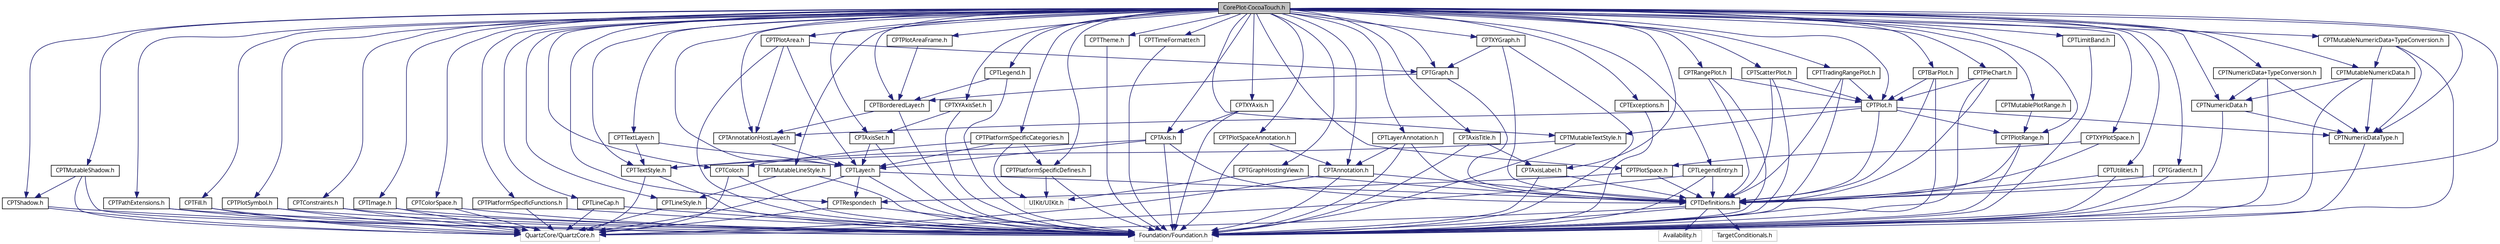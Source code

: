 digraph G
{
  bgcolor="transparent";
  edge [fontname="Lucinda Grande",fontsize="10",labelfontname="Lucinda Grande",labelfontsize="10"];
  node [fontname="Lucinda Grande",fontsize="10",shape=record];
  Node1 [label="CorePlot-CocoaTouch.h",height=0.2,width=0.4,color="black", fillcolor="grey75", style="filled" fontcolor="black"];
  Node1 -> Node2 [color="midnightblue",fontsize="10",style="solid",fontname="Lucinda Grande"];
  Node2 [label="CPTAnnotation.h",height=0.2,width=0.4,color="black",URL="$_c_p_t_annotation_8h.html"];
  Node2 -> Node3 [color="midnightblue",fontsize="10",style="solid",fontname="Lucinda Grande"];
  Node3 [label="CPTDefinitions.h",height=0.2,width=0.4,color="black",URL="$_c_p_t_definitions_8h.html"];
  Node3 -> Node4 [color="midnightblue",fontsize="10",style="solid",fontname="Lucinda Grande"];
  Node4 [label="QuartzCore/QuartzCore.h",height=0.2,width=0.4,color="grey75"];
  Node3 -> Node5 [color="midnightblue",fontsize="10",style="solid",fontname="Lucinda Grande"];
  Node5 [label="Availability.h",height=0.2,width=0.4,color="grey75"];
  Node3 -> Node6 [color="midnightblue",fontsize="10",style="solid",fontname="Lucinda Grande"];
  Node6 [label="TargetConditionals.h",height=0.2,width=0.4,color="grey75"];
  Node3 -> Node7 [color="midnightblue",fontsize="10",style="solid",fontname="Lucinda Grande"];
  Node7 [label="Foundation/Foundation.h",height=0.2,width=0.4,color="grey75"];
  Node2 -> Node7 [color="midnightblue",fontsize="10",style="solid",fontname="Lucinda Grande"];
  Node2 -> Node4 [color="midnightblue",fontsize="10",style="solid",fontname="Lucinda Grande"];
  Node1 -> Node8 [color="midnightblue",fontsize="10",style="solid",fontname="Lucinda Grande"];
  Node8 [label="CPTAnnotationHostLayer.h",height=0.2,width=0.4,color="black",URL="$_c_p_t_annotation_host_layer_8h.html"];
  Node8 -> Node9 [color="midnightblue",fontsize="10",style="solid",fontname="Lucinda Grande"];
  Node9 [label="CPTLayer.h",height=0.2,width=0.4,color="black",URL="$_c_p_t_layer_8h.html"];
  Node9 -> Node10 [color="midnightblue",fontsize="10",style="solid",fontname="Lucinda Grande"];
  Node10 [label="CPTResponder.h",height=0.2,width=0.4,color="black",URL="$_c_p_t_responder_8h.html"];
  Node10 -> Node4 [color="midnightblue",fontsize="10",style="solid",fontname="Lucinda Grande"];
  Node10 -> Node7 [color="midnightblue",fontsize="10",style="solid",fontname="Lucinda Grande"];
  Node9 -> Node7 [color="midnightblue",fontsize="10",style="solid",fontname="Lucinda Grande"];
  Node9 -> Node4 [color="midnightblue",fontsize="10",style="solid",fontname="Lucinda Grande"];
  Node9 -> Node3 [color="midnightblue",fontsize="10",style="solid",fontname="Lucinda Grande"];
  Node1 -> Node11 [color="midnightblue",fontsize="10",style="solid",fontname="Lucinda Grande"];
  Node11 [label="CPTAxis.h",height=0.2,width=0.4,color="black",URL="$_c_p_t_axis_8h.html"];
  Node11 -> Node3 [color="midnightblue",fontsize="10",style="solid",fontname="Lucinda Grande"];
  Node11 -> Node9 [color="midnightblue",fontsize="10",style="solid",fontname="Lucinda Grande"];
  Node11 -> Node12 [color="midnightblue",fontsize="10",style="solid",fontname="Lucinda Grande"];
  Node12 [label="CPTTextStyle.h",height=0.2,width=0.4,color="black",URL="$_c_p_t_text_style_8h.html"];
  Node12 -> Node4 [color="midnightblue",fontsize="10",style="solid",fontname="Lucinda Grande"];
  Node12 -> Node7 [color="midnightblue",fontsize="10",style="solid",fontname="Lucinda Grande"];
  Node11 -> Node7 [color="midnightblue",fontsize="10",style="solid",fontname="Lucinda Grande"];
  Node1 -> Node13 [color="midnightblue",fontsize="10",style="solid",fontname="Lucinda Grande"];
  Node13 [label="CPTAxisLabel.h",height=0.2,width=0.4,color="black",URL="$_c_p_t_axis_label_8h.html"];
  Node13 -> Node7 [color="midnightblue",fontsize="10",style="solid",fontname="Lucinda Grande"];
  Node13 -> Node3 [color="midnightblue",fontsize="10",style="solid",fontname="Lucinda Grande"];
  Node1 -> Node14 [color="midnightblue",fontsize="10",style="solid",fontname="Lucinda Grande"];
  Node14 [label="CPTAxisSet.h",height=0.2,width=0.4,color="black",URL="$_c_p_t_axis_set_8h.html"];
  Node14 -> Node7 [color="midnightblue",fontsize="10",style="solid",fontname="Lucinda Grande"];
  Node14 -> Node9 [color="midnightblue",fontsize="10",style="solid",fontname="Lucinda Grande"];
  Node1 -> Node15 [color="midnightblue",fontsize="10",style="solid",fontname="Lucinda Grande"];
  Node15 [label="CPTAxisTitle.h",height=0.2,width=0.4,color="black",URL="$_c_p_t_axis_title_8h.html"];
  Node15 -> Node7 [color="midnightblue",fontsize="10",style="solid",fontname="Lucinda Grande"];
  Node15 -> Node13 [color="midnightblue",fontsize="10",style="solid",fontname="Lucinda Grande"];
  Node1 -> Node16 [color="midnightblue",fontsize="10",style="solid",fontname="Lucinda Grande"];
  Node16 [label="CPTBarPlot.h",height=0.2,width=0.4,color="black",URL="$_c_p_t_bar_plot_8h.html"];
  Node16 -> Node3 [color="midnightblue",fontsize="10",style="solid",fontname="Lucinda Grande"];
  Node16 -> Node17 [color="midnightblue",fontsize="10",style="solid",fontname="Lucinda Grande"];
  Node17 [label="CPTPlot.h",height=0.2,width=0.4,color="black",URL="$_c_p_t_plot_8h.html"];
  Node17 -> Node3 [color="midnightblue",fontsize="10",style="solid",fontname="Lucinda Grande"];
  Node17 -> Node18 [color="midnightblue",fontsize="10",style="solid",fontname="Lucinda Grande"];
  Node18 [label="CPTMutableTextStyle.h",height=0.2,width=0.4,color="black",URL="$_c_p_t_mutable_text_style_8h.html"];
  Node18 -> Node7 [color="midnightblue",fontsize="10",style="solid",fontname="Lucinda Grande"];
  Node18 -> Node12 [color="midnightblue",fontsize="10",style="solid",fontname="Lucinda Grande"];
  Node17 -> Node19 [color="midnightblue",fontsize="10",style="solid",fontname="Lucinda Grande"];
  Node19 [label="CPTNumericDataType.h",height=0.2,width=0.4,color="black",URL="$_c_p_t_numeric_data_type_8h.html"];
  Node19 -> Node7 [color="midnightblue",fontsize="10",style="solid",fontname="Lucinda Grande"];
  Node17 -> Node20 [color="midnightblue",fontsize="10",style="solid",fontname="Lucinda Grande"];
  Node20 [label="CPTPlotRange.h",height=0.2,width=0.4,color="black",URL="$_c_p_t_plot_range_8h.html"];
  Node20 -> Node7 [color="midnightblue",fontsize="10",style="solid",fontname="Lucinda Grande"];
  Node20 -> Node3 [color="midnightblue",fontsize="10",style="solid",fontname="Lucinda Grande"];
  Node17 -> Node8 [color="midnightblue",fontsize="10",style="solid",fontname="Lucinda Grande"];
  Node16 -> Node7 [color="midnightblue",fontsize="10",style="solid",fontname="Lucinda Grande"];
  Node1 -> Node21 [color="midnightblue",fontsize="10",style="solid",fontname="Lucinda Grande"];
  Node21 [label="CPTBorderedLayer.h",height=0.2,width=0.4,color="black",URL="$_c_p_t_bordered_layer_8h.html"];
  Node21 -> Node7 [color="midnightblue",fontsize="10",style="solid",fontname="Lucinda Grande"];
  Node21 -> Node8 [color="midnightblue",fontsize="10",style="solid",fontname="Lucinda Grande"];
  Node1 -> Node22 [color="midnightblue",fontsize="10",style="solid",fontname="Lucinda Grande"];
  Node22 [label="CPTColor.h",height=0.2,width=0.4,color="black",URL="$_c_p_t_color_8h.html"];
  Node22 -> Node4 [color="midnightblue",fontsize="10",style="solid",fontname="Lucinda Grande"];
  Node22 -> Node7 [color="midnightblue",fontsize="10",style="solid",fontname="Lucinda Grande"];
  Node1 -> Node23 [color="midnightblue",fontsize="10",style="solid",fontname="Lucinda Grande"];
  Node23 [label="CPTColorSpace.h",height=0.2,width=0.4,color="black",URL="$_c_p_t_color_space_8h.html"];
  Node23 -> Node4 [color="midnightblue",fontsize="10",style="solid",fontname="Lucinda Grande"];
  Node23 -> Node7 [color="midnightblue",fontsize="10",style="solid",fontname="Lucinda Grande"];
  Node1 -> Node24 [color="midnightblue",fontsize="10",style="solid",fontname="Lucinda Grande"];
  Node24 [label="CPTConstraints.h",height=0.2,width=0.4,color="black",URL="$_c_p_t_constraints_8h.html"];
  Node24 -> Node7 [color="midnightblue",fontsize="10",style="solid",fontname="Lucinda Grande"];
  Node24 -> Node4 [color="midnightblue",fontsize="10",style="solid",fontname="Lucinda Grande"];
  Node1 -> Node3 [color="midnightblue",fontsize="10",style="solid",fontname="Lucinda Grande"];
  Node1 -> Node25 [color="midnightblue",fontsize="10",style="solid",fontname="Lucinda Grande"];
  Node25 [label="CPTExceptions.h",height=0.2,width=0.4,color="black",URL="$_c_p_t_exceptions_8h.html"];
  Node25 -> Node7 [color="midnightblue",fontsize="10",style="solid",fontname="Lucinda Grande"];
  Node1 -> Node26 [color="midnightblue",fontsize="10",style="solid",fontname="Lucinda Grande"];
  Node26 [label="CPTFill.h",height=0.2,width=0.4,color="black",URL="$_c_p_t_fill_8h.html"];
  Node26 -> Node4 [color="midnightblue",fontsize="10",style="solid",fontname="Lucinda Grande"];
  Node26 -> Node7 [color="midnightblue",fontsize="10",style="solid",fontname="Lucinda Grande"];
  Node1 -> Node27 [color="midnightblue",fontsize="10",style="solid",fontname="Lucinda Grande"];
  Node27 [label="CPTGradient.h",height=0.2,width=0.4,color="black",URL="$_c_p_t_gradient_8h.html"];
  Node27 -> Node3 [color="midnightblue",fontsize="10",style="solid",fontname="Lucinda Grande"];
  Node27 -> Node7 [color="midnightblue",fontsize="10",style="solid",fontname="Lucinda Grande"];
  Node1 -> Node28 [color="midnightblue",fontsize="10",style="solid",fontname="Lucinda Grande"];
  Node28 [label="CPTGraph.h",height=0.2,width=0.4,color="black",URL="$_c_p_t_graph_8h.html"];
  Node28 -> Node21 [color="midnightblue",fontsize="10",style="solid",fontname="Lucinda Grande"];
  Node28 -> Node3 [color="midnightblue",fontsize="10",style="solid",fontname="Lucinda Grande"];
  Node1 -> Node29 [color="midnightblue",fontsize="10",style="solid",fontname="Lucinda Grande"];
  Node29 [label="CPTGraphHostingView.h",height=0.2,width=0.4,color="black",URL="$_c_p_t_graph_hosting_view_8h.html"];
  Node29 -> Node3 [color="midnightblue",fontsize="10",style="solid",fontname="Lucinda Grande"];
  Node29 -> Node30 [color="midnightblue",fontsize="10",style="solid",fontname="Lucinda Grande"];
  Node30 [label="UIKit/UIKit.h",height=0.2,width=0.4,color="grey75"];
  Node1 -> Node31 [color="midnightblue",fontsize="10",style="solid",fontname="Lucinda Grande"];
  Node31 [label="CPTImage.h",height=0.2,width=0.4,color="black",URL="$_c_p_t_image_8h.html"];
  Node31 -> Node4 [color="midnightblue",fontsize="10",style="solid",fontname="Lucinda Grande"];
  Node31 -> Node7 [color="midnightblue",fontsize="10",style="solid",fontname="Lucinda Grande"];
  Node1 -> Node9 [color="midnightblue",fontsize="10",style="solid",fontname="Lucinda Grande"];
  Node1 -> Node32 [color="midnightblue",fontsize="10",style="solid",fontname="Lucinda Grande"];
  Node32 [label="CPTLayerAnnotation.h",height=0.2,width=0.4,color="black",URL="$_c_p_t_layer_annotation_8h.html"];
  Node32 -> Node3 [color="midnightblue",fontsize="10",style="solid",fontname="Lucinda Grande"];
  Node32 -> Node7 [color="midnightblue",fontsize="10",style="solid",fontname="Lucinda Grande"];
  Node32 -> Node2 [color="midnightblue",fontsize="10",style="solid",fontname="Lucinda Grande"];
  Node1 -> Node33 [color="midnightblue",fontsize="10",style="solid",fontname="Lucinda Grande"];
  Node33 [label="CPTLegend.h",height=0.2,width=0.4,color="black",URL="$_c_p_t_legend_8h.html"];
  Node33 -> Node7 [color="midnightblue",fontsize="10",style="solid",fontname="Lucinda Grande"];
  Node33 -> Node21 [color="midnightblue",fontsize="10",style="solid",fontname="Lucinda Grande"];
  Node1 -> Node34 [color="midnightblue",fontsize="10",style="solid",fontname="Lucinda Grande"];
  Node34 [label="CPTLegendEntry.h",height=0.2,width=0.4,color="black",URL="$_c_p_t_legend_entry_8h.html"];
  Node34 -> Node7 [color="midnightblue",fontsize="10",style="solid",fontname="Lucinda Grande"];
  Node34 -> Node4 [color="midnightblue",fontsize="10",style="solid",fontname="Lucinda Grande"];
  Node34 -> Node3 [color="midnightblue",fontsize="10",style="solid",fontname="Lucinda Grande"];
  Node1 -> Node35 [color="midnightblue",fontsize="10",style="solid",fontname="Lucinda Grande"];
  Node35 [label="CPTLimitBand.h",height=0.2,width=0.4,color="black",URL="$_c_p_t_limit_band_8h.html"];
  Node35 -> Node7 [color="midnightblue",fontsize="10",style="solid",fontname="Lucinda Grande"];
  Node1 -> Node36 [color="midnightblue",fontsize="10",style="solid",fontname="Lucinda Grande"];
  Node36 [label="CPTLineCap.h",height=0.2,width=0.4,color="black",URL="$_c_p_t_line_cap_8h.html"];
  Node36 -> Node4 [color="midnightblue",fontsize="10",style="solid",fontname="Lucinda Grande"];
  Node36 -> Node7 [color="midnightblue",fontsize="10",style="solid",fontname="Lucinda Grande"];
  Node1 -> Node37 [color="midnightblue",fontsize="10",style="solid",fontname="Lucinda Grande"];
  Node37 [label="CPTLineStyle.h",height=0.2,width=0.4,color="black",URL="$_c_p_t_line_style_8h.html"];
  Node37 -> Node4 [color="midnightblue",fontsize="10",style="solid",fontname="Lucinda Grande"];
  Node37 -> Node7 [color="midnightblue",fontsize="10",style="solid",fontname="Lucinda Grande"];
  Node1 -> Node38 [color="midnightblue",fontsize="10",style="solid",fontname="Lucinda Grande"];
  Node38 [label="CPTMutableLineStyle.h",height=0.2,width=0.4,color="black",URL="$_c_p_t_mutable_line_style_8h.html"];
  Node38 -> Node7 [color="midnightblue",fontsize="10",style="solid",fontname="Lucinda Grande"];
  Node38 -> Node37 [color="midnightblue",fontsize="10",style="solid",fontname="Lucinda Grande"];
  Node1 -> Node39 [color="midnightblue",fontsize="10",style="solid",fontname="Lucinda Grande"];
  Node39 [label="CPTMutableNumericData.h",height=0.2,width=0.4,color="black",URL="$_c_p_t_mutable_numeric_data_8h.html"];
  Node39 -> Node19 [color="midnightblue",fontsize="10",style="solid",fontname="Lucinda Grande"];
  Node39 -> Node7 [color="midnightblue",fontsize="10",style="solid",fontname="Lucinda Grande"];
  Node39 -> Node40 [color="midnightblue",fontsize="10",style="solid",fontname="Lucinda Grande"];
  Node40 [label="CPTNumericData.h",height=0.2,width=0.4,color="black",URL="$_c_p_t_numeric_data_8h.html"];
  Node40 -> Node7 [color="midnightblue",fontsize="10",style="solid",fontname="Lucinda Grande"];
  Node40 -> Node19 [color="midnightblue",fontsize="10",style="solid",fontname="Lucinda Grande"];
  Node1 -> Node41 [color="midnightblue",fontsize="10",style="solid",fontname="Lucinda Grande"];
  Node41 [label="CPTMutableNumericData+TypeConversion.h",height=0.2,width=0.4,color="black",URL="$_c_p_t_mutable_numeric_data_09_type_conversion_8h.html"];
  Node41 -> Node39 [color="midnightblue",fontsize="10",style="solid",fontname="Lucinda Grande"];
  Node41 -> Node19 [color="midnightblue",fontsize="10",style="solid",fontname="Lucinda Grande"];
  Node41 -> Node7 [color="midnightblue",fontsize="10",style="solid",fontname="Lucinda Grande"];
  Node1 -> Node42 [color="midnightblue",fontsize="10",style="solid",fontname="Lucinda Grande"];
  Node42 [label="CPTMutablePlotRange.h",height=0.2,width=0.4,color="black",URL="$_c_p_t_mutable_plot_range_8h.html"];
  Node42 -> Node20 [color="midnightblue",fontsize="10",style="solid",fontname="Lucinda Grande"];
  Node1 -> Node43 [color="midnightblue",fontsize="10",style="solid",fontname="Lucinda Grande"];
  Node43 [label="CPTMutableShadow.h",height=0.2,width=0.4,color="black",URL="$_c_p_t_mutable_shadow_8h.html"];
  Node43 -> Node44 [color="midnightblue",fontsize="10",style="solid",fontname="Lucinda Grande"];
  Node44 [label="CPTShadow.h",height=0.2,width=0.4,color="black",URL="$_c_p_t_shadow_8h.html"];
  Node44 -> Node4 [color="midnightblue",fontsize="10",style="solid",fontname="Lucinda Grande"];
  Node44 -> Node7 [color="midnightblue",fontsize="10",style="solid",fontname="Lucinda Grande"];
  Node43 -> Node7 [color="midnightblue",fontsize="10",style="solid",fontname="Lucinda Grande"];
  Node43 -> Node4 [color="midnightblue",fontsize="10",style="solid",fontname="Lucinda Grande"];
  Node1 -> Node18 [color="midnightblue",fontsize="10",style="solid",fontname="Lucinda Grande"];
  Node1 -> Node40 [color="midnightblue",fontsize="10",style="solid",fontname="Lucinda Grande"];
  Node1 -> Node45 [color="midnightblue",fontsize="10",style="solid",fontname="Lucinda Grande"];
  Node45 [label="CPTNumericData+TypeConversion.h",height=0.2,width=0.4,color="black",URL="$_c_p_t_numeric_data_09_type_conversion_8h.html"];
  Node45 -> Node19 [color="midnightblue",fontsize="10",style="solid",fontname="Lucinda Grande"];
  Node45 -> Node7 [color="midnightblue",fontsize="10",style="solid",fontname="Lucinda Grande"];
  Node45 -> Node40 [color="midnightblue",fontsize="10",style="solid",fontname="Lucinda Grande"];
  Node1 -> Node19 [color="midnightblue",fontsize="10",style="solid",fontname="Lucinda Grande"];
  Node1 -> Node46 [color="midnightblue",fontsize="10",style="solid",fontname="Lucinda Grande"];
  Node46 [label="CPTPieChart.h",height=0.2,width=0.4,color="black",URL="$_c_p_t_pie_chart_8h.html"];
  Node46 -> Node3 [color="midnightblue",fontsize="10",style="solid",fontname="Lucinda Grande"];
  Node46 -> Node17 [color="midnightblue",fontsize="10",style="solid",fontname="Lucinda Grande"];
  Node46 -> Node7 [color="midnightblue",fontsize="10",style="solid",fontname="Lucinda Grande"];
  Node1 -> Node47 [color="midnightblue",fontsize="10",style="solid",fontname="Lucinda Grande"];
  Node47 [label="CPTPlatformSpecificDefines.h",height=0.2,width=0.4,color="black",URL="$_c_p_t_platform_specific_defines_8h.html"];
  Node47 -> Node30 [color="midnightblue",fontsize="10",style="solid",fontname="Lucinda Grande"];
  Node47 -> Node7 [color="midnightblue",fontsize="10",style="solid",fontname="Lucinda Grande"];
  Node1 -> Node48 [color="midnightblue",fontsize="10",style="solid",fontname="Lucinda Grande"];
  Node48 [label="CPTPlatformSpecificFunctions.h",height=0.2,width=0.4,color="black",URL="$_c_p_t_platform_specific_functions_8h.html"];
  Node48 -> Node7 [color="midnightblue",fontsize="10",style="solid",fontname="Lucinda Grande"];
  Node48 -> Node4 [color="midnightblue",fontsize="10",style="solid",fontname="Lucinda Grande"];
  Node1 -> Node49 [color="midnightblue",fontsize="10",style="solid",fontname="Lucinda Grande"];
  Node49 [label="CPTPlatformSpecificCategories.h",height=0.2,width=0.4,color="black",URL="$_c_p_t_platform_specific_categories_8h.html"];
  Node49 -> Node22 [color="midnightblue",fontsize="10",style="solid",fontname="Lucinda Grande"];
  Node49 -> Node9 [color="midnightblue",fontsize="10",style="solid",fontname="Lucinda Grande"];
  Node49 -> Node47 [color="midnightblue",fontsize="10",style="solid",fontname="Lucinda Grande"];
  Node49 -> Node30 [color="midnightblue",fontsize="10",style="solid",fontname="Lucinda Grande"];
  Node1 -> Node50 [color="midnightblue",fontsize="10",style="solid",fontname="Lucinda Grande"];
  Node50 [label="CPTPathExtensions.h",height=0.2,width=0.4,color="black",URL="$_c_p_t_path_extensions_8h.html"];
  Node50 -> Node4 [color="midnightblue",fontsize="10",style="solid",fontname="Lucinda Grande"];
  Node50 -> Node7 [color="midnightblue",fontsize="10",style="solid",fontname="Lucinda Grande"];
  Node1 -> Node17 [color="midnightblue",fontsize="10",style="solid",fontname="Lucinda Grande"];
  Node1 -> Node51 [color="midnightblue",fontsize="10",style="solid",fontname="Lucinda Grande"];
  Node51 [label="CPTPlotArea.h",height=0.2,width=0.4,color="black",URL="$_c_p_t_plot_area_8h.html"];
  Node51 -> Node28 [color="midnightblue",fontsize="10",style="solid",fontname="Lucinda Grande"];
  Node51 -> Node9 [color="midnightblue",fontsize="10",style="solid",fontname="Lucinda Grande"];
  Node51 -> Node7 [color="midnightblue",fontsize="10",style="solid",fontname="Lucinda Grande"];
  Node51 -> Node8 [color="midnightblue",fontsize="10",style="solid",fontname="Lucinda Grande"];
  Node1 -> Node52 [color="midnightblue",fontsize="10",style="solid",fontname="Lucinda Grande"];
  Node52 [label="CPTPlotAreaFrame.h",height=0.2,width=0.4,color="black",URL="$_c_p_t_plot_area_frame_8h.html"];
  Node52 -> Node21 [color="midnightblue",fontsize="10",style="solid",fontname="Lucinda Grande"];
  Node1 -> Node20 [color="midnightblue",fontsize="10",style="solid",fontname="Lucinda Grande"];
  Node1 -> Node53 [color="midnightblue",fontsize="10",style="solid",fontname="Lucinda Grande"];
  Node53 [label="CPTPlotSpace.h",height=0.2,width=0.4,color="black",URL="$_c_p_t_plot_space_8h.html"];
  Node53 -> Node10 [color="midnightblue",fontsize="10",style="solid",fontname="Lucinda Grande"];
  Node53 -> Node3 [color="midnightblue",fontsize="10",style="solid",fontname="Lucinda Grande"];
  Node1 -> Node54 [color="midnightblue",fontsize="10",style="solid",fontname="Lucinda Grande"];
  Node54 [label="CPTPlotSpaceAnnotation.h",height=0.2,width=0.4,color="black",URL="$_c_p_t_plot_space_annotation_8h.html"];
  Node54 -> Node7 [color="midnightblue",fontsize="10",style="solid",fontname="Lucinda Grande"];
  Node54 -> Node2 [color="midnightblue",fontsize="10",style="solid",fontname="Lucinda Grande"];
  Node1 -> Node55 [color="midnightblue",fontsize="10",style="solid",fontname="Lucinda Grande"];
  Node55 [label="CPTPlotSymbol.h",height=0.2,width=0.4,color="black",URL="$_c_p_t_plot_symbol_8h.html"];
  Node55 -> Node7 [color="midnightblue",fontsize="10",style="solid",fontname="Lucinda Grande"];
  Node55 -> Node4 [color="midnightblue",fontsize="10",style="solid",fontname="Lucinda Grande"];
  Node1 -> Node56 [color="midnightblue",fontsize="10",style="solid",fontname="Lucinda Grande"];
  Node56 [label="CPTRangePlot.h",height=0.2,width=0.4,color="black",URL="$_c_p_t_range_plot_8h.html"];
  Node56 -> Node3 [color="midnightblue",fontsize="10",style="solid",fontname="Lucinda Grande"];
  Node56 -> Node17 [color="midnightblue",fontsize="10",style="solid",fontname="Lucinda Grande"];
  Node56 -> Node7 [color="midnightblue",fontsize="10",style="solid",fontname="Lucinda Grande"];
  Node1 -> Node10 [color="midnightblue",fontsize="10",style="solid",fontname="Lucinda Grande"];
  Node1 -> Node57 [color="midnightblue",fontsize="10",style="solid",fontname="Lucinda Grande"];
  Node57 [label="CPTScatterPlot.h",height=0.2,width=0.4,color="black",URL="$_c_p_t_scatter_plot_8h.html"];
  Node57 -> Node3 [color="midnightblue",fontsize="10",style="solid",fontname="Lucinda Grande"];
  Node57 -> Node17 [color="midnightblue",fontsize="10",style="solid",fontname="Lucinda Grande"];
  Node57 -> Node7 [color="midnightblue",fontsize="10",style="solid",fontname="Lucinda Grande"];
  Node1 -> Node44 [color="midnightblue",fontsize="10",style="solid",fontname="Lucinda Grande"];
  Node1 -> Node58 [color="midnightblue",fontsize="10",style="solid",fontname="Lucinda Grande"];
  Node58 [label="CPTTextLayer.h",height=0.2,width=0.4,color="black",URL="$_c_p_t_text_layer_8h.html"];
  Node58 -> Node12 [color="midnightblue",fontsize="10",style="solid",fontname="Lucinda Grande"];
  Node58 -> Node9 [color="midnightblue",fontsize="10",style="solid",fontname="Lucinda Grande"];
  Node1 -> Node12 [color="midnightblue",fontsize="10",style="solid",fontname="Lucinda Grande"];
  Node1 -> Node59 [color="midnightblue",fontsize="10",style="solid",fontname="Lucinda Grande"];
  Node59 [label="CPTTheme.h",height=0.2,width=0.4,color="black",URL="$_c_p_t_theme_8h.html"];
  Node59 -> Node7 [color="midnightblue",fontsize="10",style="solid",fontname="Lucinda Grande"];
  Node1 -> Node60 [color="midnightblue",fontsize="10",style="solid",fontname="Lucinda Grande"];
  Node60 [label="CPTTimeFormatter.h",height=0.2,width=0.4,color="black",URL="$_c_p_t_time_formatter_8h.html"];
  Node60 -> Node7 [color="midnightblue",fontsize="10",style="solid",fontname="Lucinda Grande"];
  Node1 -> Node61 [color="midnightblue",fontsize="10",style="solid",fontname="Lucinda Grande"];
  Node61 [label="CPTTradingRangePlot.h",height=0.2,width=0.4,color="black",URL="$_c_p_t_trading_range_plot_8h.html"];
  Node61 -> Node3 [color="midnightblue",fontsize="10",style="solid",fontname="Lucinda Grande"];
  Node61 -> Node17 [color="midnightblue",fontsize="10",style="solid",fontname="Lucinda Grande"];
  Node61 -> Node7 [color="midnightblue",fontsize="10",style="solid",fontname="Lucinda Grande"];
  Node1 -> Node62 [color="midnightblue",fontsize="10",style="solid",fontname="Lucinda Grande"];
  Node62 [label="CPTUtilities.h",height=0.2,width=0.4,color="black",URL="$_c_p_t_utilities_8h.html"];
  Node62 -> Node7 [color="midnightblue",fontsize="10",style="solid",fontname="Lucinda Grande"];
  Node62 -> Node3 [color="midnightblue",fontsize="10",style="solid",fontname="Lucinda Grande"];
  Node1 -> Node63 [color="midnightblue",fontsize="10",style="solid",fontname="Lucinda Grande"];
  Node63 [label="CPTXYAxis.h",height=0.2,width=0.4,color="black",URL="$_c_p_t_x_y_axis_8h.html"];
  Node63 -> Node11 [color="midnightblue",fontsize="10",style="solid",fontname="Lucinda Grande"];
  Node63 -> Node7 [color="midnightblue",fontsize="10",style="solid",fontname="Lucinda Grande"];
  Node1 -> Node64 [color="midnightblue",fontsize="10",style="solid",fontname="Lucinda Grande"];
  Node64 [label="CPTXYAxisSet.h",height=0.2,width=0.4,color="black",URL="$_c_p_t_x_y_axis_set_8h.html"];
  Node64 -> Node14 [color="midnightblue",fontsize="10",style="solid",fontname="Lucinda Grande"];
  Node64 -> Node7 [color="midnightblue",fontsize="10",style="solid",fontname="Lucinda Grande"];
  Node1 -> Node65 [color="midnightblue",fontsize="10",style="solid",fontname="Lucinda Grande"];
  Node65 [label="CPTXYGraph.h",height=0.2,width=0.4,color="black",URL="$_c_p_t_x_y_graph_8h.html"];
  Node65 -> Node3 [color="midnightblue",fontsize="10",style="solid",fontname="Lucinda Grande"];
  Node65 -> Node28 [color="midnightblue",fontsize="10",style="solid",fontname="Lucinda Grande"];
  Node65 -> Node7 [color="midnightblue",fontsize="10",style="solid",fontname="Lucinda Grande"];
  Node1 -> Node66 [color="midnightblue",fontsize="10",style="solid",fontname="Lucinda Grande"];
  Node66 [label="CPTXYPlotSpace.h",height=0.2,width=0.4,color="black",URL="$_c_p_t_x_y_plot_space_8h.html"];
  Node66 -> Node53 [color="midnightblue",fontsize="10",style="solid",fontname="Lucinda Grande"];
  Node66 -> Node3 [color="midnightblue",fontsize="10",style="solid",fontname="Lucinda Grande"];
}
